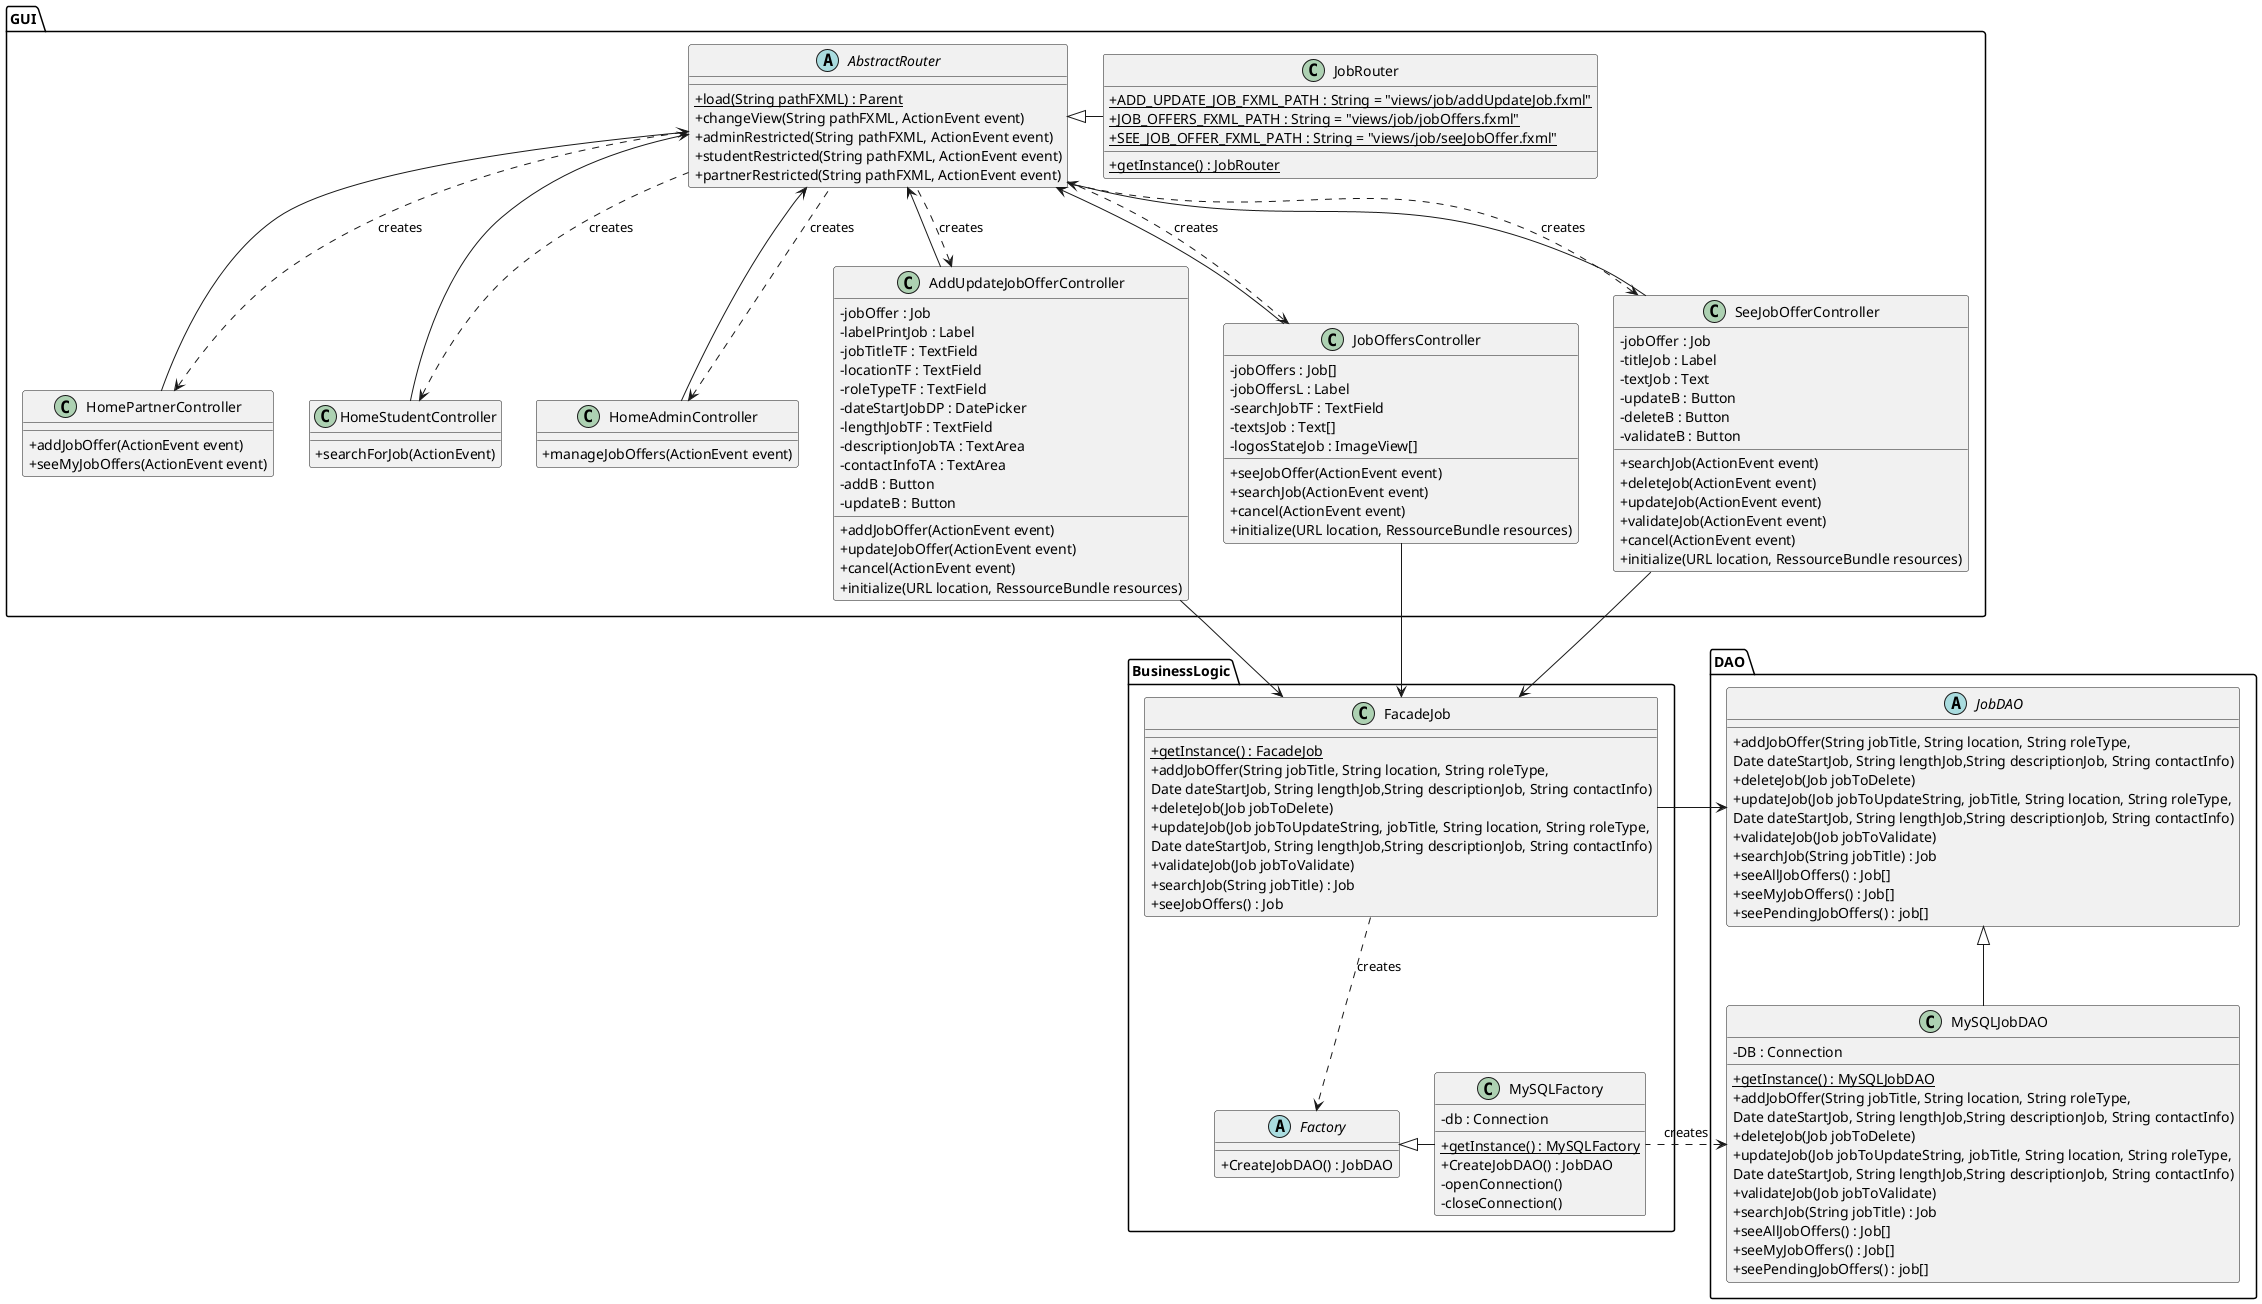 @startuml
skinparam classAttributeIconSize 0

package GUI{
    abstract class AbstractRouter{
        + {static} load(String pathFXML) : Parent
        + changeView(String pathFXML, ActionEvent event)
        + adminRestricted(String pathFXML, ActionEvent event)
        + studentRestricted(String pathFXML, ActionEvent event)
        + partnerRestricted(String pathFXML, ActionEvent event)
    }

    class JobRouter{
        + {static} ADD_UPDATE_JOB_FXML_PATH : String = "views/job/addUpdateJob.fxml"
        + {static} JOB_OFFERS_FXML_PATH : String = "views/job/jobOffers.fxml"
        + {static} SEE_JOB_OFFER_FXML_PATH : String = "views/job/seeJobOffer.fxml"
        + {static} getInstance() : JobRouter
    }

    class HomePartnerController{
        + addJobOffer(ActionEvent event)
        + seeMyJobOffers(ActionEvent event)
    }

    class HomeStudentController{
        + searchForJob(ActionEvent)
    }

    class HomeAdminController{
        + manageJobOffers(ActionEvent event)
    }

    class AddUpdateJobOfferController{
        - jobOffer : Job
        - labelPrintJob : Label
        - jobTitleTF : TextField
        - locationTF : TextField
        - roleTypeTF : TextField
        - dateStartJobDP : DatePicker
        - lengthJobTF : TextField
        - descriptionJobTA : TextArea
        - contactInfoTA : TextArea
        - addB : Button
        - updateB : Button
        + addJobOffer(ActionEvent event)
        + updateJobOffer(ActionEvent event)
        + cancel(ActionEvent event)
        + initialize(URL location, RessourceBundle resources)
    }

    class JobOffersController{
        - jobOffers : Job[]
        - jobOffersL : Label
        - searchJobTF : TextField
        - textsJob : Text[]
        - logosStateJob : ImageView[]
        + seeJobOffer(ActionEvent event)
        + searchJob(ActionEvent event)
        + cancel(ActionEvent event)
        + initialize(URL location, RessourceBundle resources)
    }

    class SeeJobOfferController{
        - jobOffer : Job
        - titleJob : Label
        - textJob : Text
        - updateB : Button
        - deleteB : Button
        - validateB : Button
        + searchJob(ActionEvent event)
        + deleteJob(ActionEvent event)
        + updateJob(ActionEvent event)
        + validateJob(ActionEvent event)
        + cancel(ActionEvent event)
        + initialize(URL location, RessourceBundle resources)
    }

        AbstractRouter <|-right- JobRouter

        AbstractRouter <-- HomePartnerController
        AbstractRouter <-- HomeStudentController
        AbstractRouter <-- HomeAdminController
        AbstractRouter <-- AddUpdateJobOfferController
        AbstractRouter <-- JobOffersController
        AbstractRouter <-- SeeJobOfferController

        HomePartnerController <.. AbstractRouter : creates
        HomeStudentController <.. AbstractRouter : creates
        HomeAdminController <.. AbstractRouter : creates
        AddUpdateJobOfferController <.. AbstractRouter : creates
        JobOffersController <.. AbstractRouter : creates
        SeeJobOfferController <.. AbstractRouter : creates
}

package BusinessLogic{

    class FacadeJob{
        + {static} getInstance() : FacadeJob
        + addJobOffer(String jobTitle, String location, String roleType,
         Date dateStartJob, String lengthJob,String descriptionJob, String contactInfo)
        + deleteJob(Job jobToDelete)
        + updateJob(Job jobToUpdateString, jobTitle, String location, String roleType,
          Date dateStartJob, String lengthJob,String descriptionJob, String contactInfo)
        + validateJob(Job jobToValidate)
        + searchJob(String jobTitle) : Job
        + seeJobOffers() : Job
    }

    abstract class Factory{
        + CreateJobDAO() : JobDAO
    }

    class MySQLFactory{
        - db : Connection
        + {static} getInstance() : MySQLFactory
        + CreateJobDAO() : JobDAO
        - openConnection()
        - closeConnection()
    }


    AddUpdateJobOfferController --> FacadeJob
    JobOffersController --> FacadeJob
    SeeJobOfferController --> FacadeJob

    FacadeJob ..> Factory  : creates
    MySQLFactory -left-|> Factory
}

package DAO{

    abstract class JobDAO{
        + addJobOffer(String jobTitle, String location, String roleType,
         Date dateStartJob, String lengthJob,String descriptionJob, String contactInfo)
        + deleteJob(Job jobToDelete)
        + updateJob(Job jobToUpdateString, jobTitle, String location, String roleType,
          Date dateStartJob, String lengthJob,String descriptionJob, String contactInfo)
        + validateJob(Job jobToValidate)
        + searchJob(String jobTitle) : Job
        + seeAllJobOffers() : Job[]
        + seeMyJobOffers() : Job[]
        + seePendingJobOffers() : job[]
    }

    class MySQLJobDAO{
        - DB : Connection
        + {static} getInstance() : MySQLJobDAO
        + addJobOffer(String jobTitle, String location, String roleType,
         Date dateStartJob, String lengthJob,String descriptionJob, String contactInfo)
        + deleteJob(Job jobToDelete)
        + updateJob(Job jobToUpdateString, jobTitle, String location, String roleType,
          Date dateStartJob, String lengthJob,String descriptionJob, String contactInfo)
        + validateJob(Job jobToValidate)
        + searchJob(String jobTitle) : Job
        + seeAllJobOffers() : Job[]
        + seeMyJobOffers() : Job[]
        + seePendingJobOffers() : job[]
    }

    MySQLJobDAO -up-|> JobDAO
    JobDAO <-right- FacadeJob

    MySQLJobDAO <.right. MySQLFactory : creates
}

@enduml